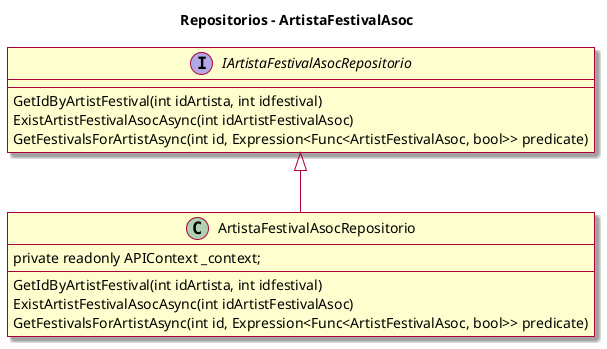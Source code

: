 @startuml presentacion
skin rose
skinparam linetype polyline

title Repositorios - ArtistaFestivalAsoc

interface i as "IArtistaFestivalAsocRepositorio"{
    GetIdByArtistFestival(int idArtista, int idfestival)
    ExistArtistFestivalAsocAsync(int idArtistFestivalAsoc)
    GetFestivalsForArtistAsync(int id, Expression<Func<ArtistFestivalAsoc, bool>> predicate)
}

class c as "ArtistaFestivalAsocRepositorio"{
    private readonly APIContext _context;
    GetIdByArtistFestival(int idArtista, int idfestival)
    ExistArtistFestivalAsocAsync(int idArtistFestivalAsoc)
    GetFestivalsForArtistAsync(int id, Expression<Func<ArtistFestivalAsoc, bool>> predicate)
}


i <|-- c
@enduml